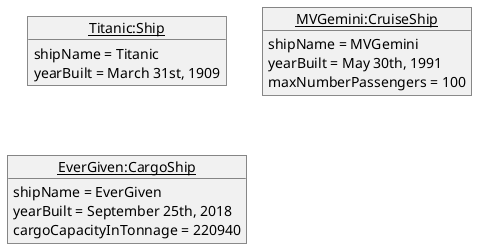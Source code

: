 @startuml

object "<u>Titanic:Ship</u>" as ts {
  shipName = Titanic
  yearBuilt = March 31st, 1909
}

object "<u>MVGemini:CruiseShip</u>" as cs {
  shipName = MVGemini
  yearBuilt = May 30th, 1991
  maxNumberPassengers = 100
}

object "<u>EverGiven:CargoShip</u>" as es {
  shipName = EverGiven
  yearBuilt = September 25th, 2018
  cargoCapacityInTonnage = 220940
}

@enduml



